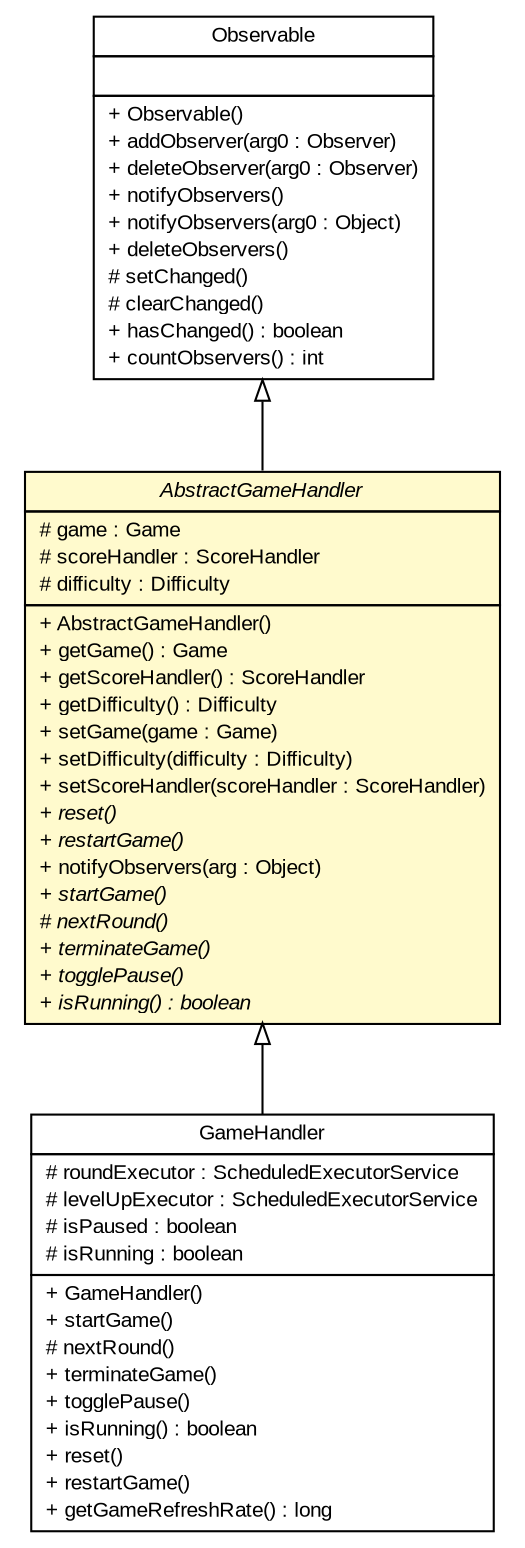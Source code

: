 #!/usr/local/bin/dot
#
# Class diagram 
# Generated by UMLGraph version R5_6 (http://www.umlgraph.org/)
#

digraph G {
	edge [fontname="arial",fontsize=10,labelfontname="arial",labelfontsize=10];
	node [fontname="arial",fontsize=10,shape=plaintext];
	nodesep=0.25;
	ranksep=0.5;
	// com.github.tilastokeskus.matertis.core.GameHandler
	c876 [label=<<table title="com.github.tilastokeskus.matertis.core.GameHandler" border="0" cellborder="1" cellspacing="0" cellpadding="2" port="p" href="./GameHandler.html">
		<tr><td><table border="0" cellspacing="0" cellpadding="1">
<tr><td align="center" balign="center"> GameHandler </td></tr>
		</table></td></tr>
		<tr><td><table border="0" cellspacing="0" cellpadding="1">
<tr><td align="left" balign="left"> # roundExecutor : ScheduledExecutorService </td></tr>
<tr><td align="left" balign="left"> # levelUpExecutor : ScheduledExecutorService </td></tr>
<tr><td align="left" balign="left"> # isPaused : boolean </td></tr>
<tr><td align="left" balign="left"> # isRunning : boolean </td></tr>
		</table></td></tr>
		<tr><td><table border="0" cellspacing="0" cellpadding="1">
<tr><td align="left" balign="left"> + GameHandler() </td></tr>
<tr><td align="left" balign="left"> + startGame() </td></tr>
<tr><td align="left" balign="left"> # nextRound() </td></tr>
<tr><td align="left" balign="left"> + terminateGame() </td></tr>
<tr><td align="left" balign="left"> + togglePause() </td></tr>
<tr><td align="left" balign="left"> + isRunning() : boolean </td></tr>
<tr><td align="left" balign="left"> + reset() </td></tr>
<tr><td align="left" balign="left"> + restartGame() </td></tr>
<tr><td align="left" balign="left"> + getGameRefreshRate() : long </td></tr>
		</table></td></tr>
		</table>>, URL="./GameHandler.html", fontname="arial", fontcolor="black", fontsize=10.0];
	// com.github.tilastokeskus.matertis.core.AbstractGameHandler
	c883 [label=<<table title="com.github.tilastokeskus.matertis.core.AbstractGameHandler" border="0" cellborder="1" cellspacing="0" cellpadding="2" port="p" bgcolor="lemonChiffon" href="./AbstractGameHandler.html">
		<tr><td><table border="0" cellspacing="0" cellpadding="1">
<tr><td align="center" balign="center"><font face="arial italic"> AbstractGameHandler </font></td></tr>
		</table></td></tr>
		<tr><td><table border="0" cellspacing="0" cellpadding="1">
<tr><td align="left" balign="left"> # game : Game </td></tr>
<tr><td align="left" balign="left"> # scoreHandler : ScoreHandler </td></tr>
<tr><td align="left" balign="left"> # difficulty : Difficulty </td></tr>
		</table></td></tr>
		<tr><td><table border="0" cellspacing="0" cellpadding="1">
<tr><td align="left" balign="left"> + AbstractGameHandler() </td></tr>
<tr><td align="left" balign="left"> + getGame() : Game </td></tr>
<tr><td align="left" balign="left"> + getScoreHandler() : ScoreHandler </td></tr>
<tr><td align="left" balign="left"> + getDifficulty() : Difficulty </td></tr>
<tr><td align="left" balign="left"> + setGame(game : Game) </td></tr>
<tr><td align="left" balign="left"> + setDifficulty(difficulty : Difficulty) </td></tr>
<tr><td align="left" balign="left"> + setScoreHandler(scoreHandler : ScoreHandler) </td></tr>
<tr><td align="left" balign="left"><font face="arial italic" point-size="10.0"> + reset() </font></td></tr>
<tr><td align="left" balign="left"><font face="arial italic" point-size="10.0"> + restartGame() </font></td></tr>
<tr><td align="left" balign="left"> + notifyObservers(arg : Object) </td></tr>
<tr><td align="left" balign="left"><font face="arial italic" point-size="10.0"> + startGame() </font></td></tr>
<tr><td align="left" balign="left"><font face="arial italic" point-size="10.0"> # nextRound() </font></td></tr>
<tr><td align="left" balign="left"><font face="arial italic" point-size="10.0"> + terminateGame() </font></td></tr>
<tr><td align="left" balign="left"><font face="arial italic" point-size="10.0"> + togglePause() </font></td></tr>
<tr><td align="left" balign="left"><font face="arial italic" point-size="10.0"> + isRunning() : boolean </font></td></tr>
		</table></td></tr>
		</table>>, URL="./AbstractGameHandler.html", fontname="arial", fontcolor="black", fontsize=10.0];
	//com.github.tilastokeskus.matertis.core.GameHandler extends com.github.tilastokeskus.matertis.core.AbstractGameHandler
	c883:p -> c876:p [dir=back,arrowtail=empty];
	//com.github.tilastokeskus.matertis.core.AbstractGameHandler extends java.util.Observable
	c929:p -> c883:p [dir=back,arrowtail=empty];
	// java.util.Observable
	c929 [label=<<table title="java.util.Observable" border="0" cellborder="1" cellspacing="0" cellpadding="2" port="p" href="http://java.sun.com/j2se/1.4.2/docs/api/java/util/Observable.html">
		<tr><td><table border="0" cellspacing="0" cellpadding="1">
<tr><td align="center" balign="center"> Observable </td></tr>
		</table></td></tr>
		<tr><td><table border="0" cellspacing="0" cellpadding="1">
<tr><td align="left" balign="left">  </td></tr>
		</table></td></tr>
		<tr><td><table border="0" cellspacing="0" cellpadding="1">
<tr><td align="left" balign="left"> + Observable() </td></tr>
<tr><td align="left" balign="left"> + addObserver(arg0 : Observer) </td></tr>
<tr><td align="left" balign="left"> + deleteObserver(arg0 : Observer) </td></tr>
<tr><td align="left" balign="left"> + notifyObservers() </td></tr>
<tr><td align="left" balign="left"> + notifyObservers(arg0 : Object) </td></tr>
<tr><td align="left" balign="left"> + deleteObservers() </td></tr>
<tr><td align="left" balign="left"> # setChanged() </td></tr>
<tr><td align="left" balign="left"> # clearChanged() </td></tr>
<tr><td align="left" balign="left"> + hasChanged() : boolean </td></tr>
<tr><td align="left" balign="left"> + countObservers() : int </td></tr>
		</table></td></tr>
		</table>>, URL="http://java.sun.com/j2se/1.4.2/docs/api/java/util/Observable.html", fontname="arial", fontcolor="black", fontsize=10.0];
}

